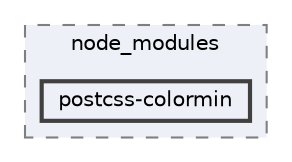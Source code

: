 digraph "pkiclassroomrescheduler/src/main/frontend/node_modules/postcss-colormin"
{
 // LATEX_PDF_SIZE
  bgcolor="transparent";
  edge [fontname=Helvetica,fontsize=10,labelfontname=Helvetica,labelfontsize=10];
  node [fontname=Helvetica,fontsize=10,shape=box,height=0.2,width=0.4];
  compound=true
  subgraph clusterdir_72953eda66ccb3a2722c28e1c3e6c23b {
    graph [ bgcolor="#edf0f7", pencolor="grey50", label="node_modules", fontname=Helvetica,fontsize=10 style="filled,dashed", URL="dir_72953eda66ccb3a2722c28e1c3e6c23b.html",tooltip=""]
  dir_f0b4477c45a513b18d76f8c5e0530184 [label="postcss-colormin", fillcolor="#edf0f7", color="grey25", style="filled,bold", URL="dir_f0b4477c45a513b18d76f8c5e0530184.html",tooltip=""];
  }
}
